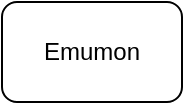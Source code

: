 <mxfile>
    <diagram id="FCklt4NEjpOeXdhhvAq_" name="Page-1">
        <mxGraphModel dx="850" dy="721" grid="1" gridSize="10" guides="1" tooltips="1" connect="1" arrows="1" fold="1" page="1" pageScale="1" pageWidth="850" pageHeight="1100" background="none" math="0" shadow="0">
            <root>
                <mxCell id="0"/>
                <mxCell id="1" parent="0"/>
                <mxCell id="2" value="Emumon" style="rounded=1;whiteSpace=wrap;html=1;" parent="1" vertex="1">
                    <mxGeometry x="310" y="60" width="90" height="50" as="geometry"/>
                </mxCell>
            </root>
        </mxGraphModel>
    </diagram>
</mxfile>